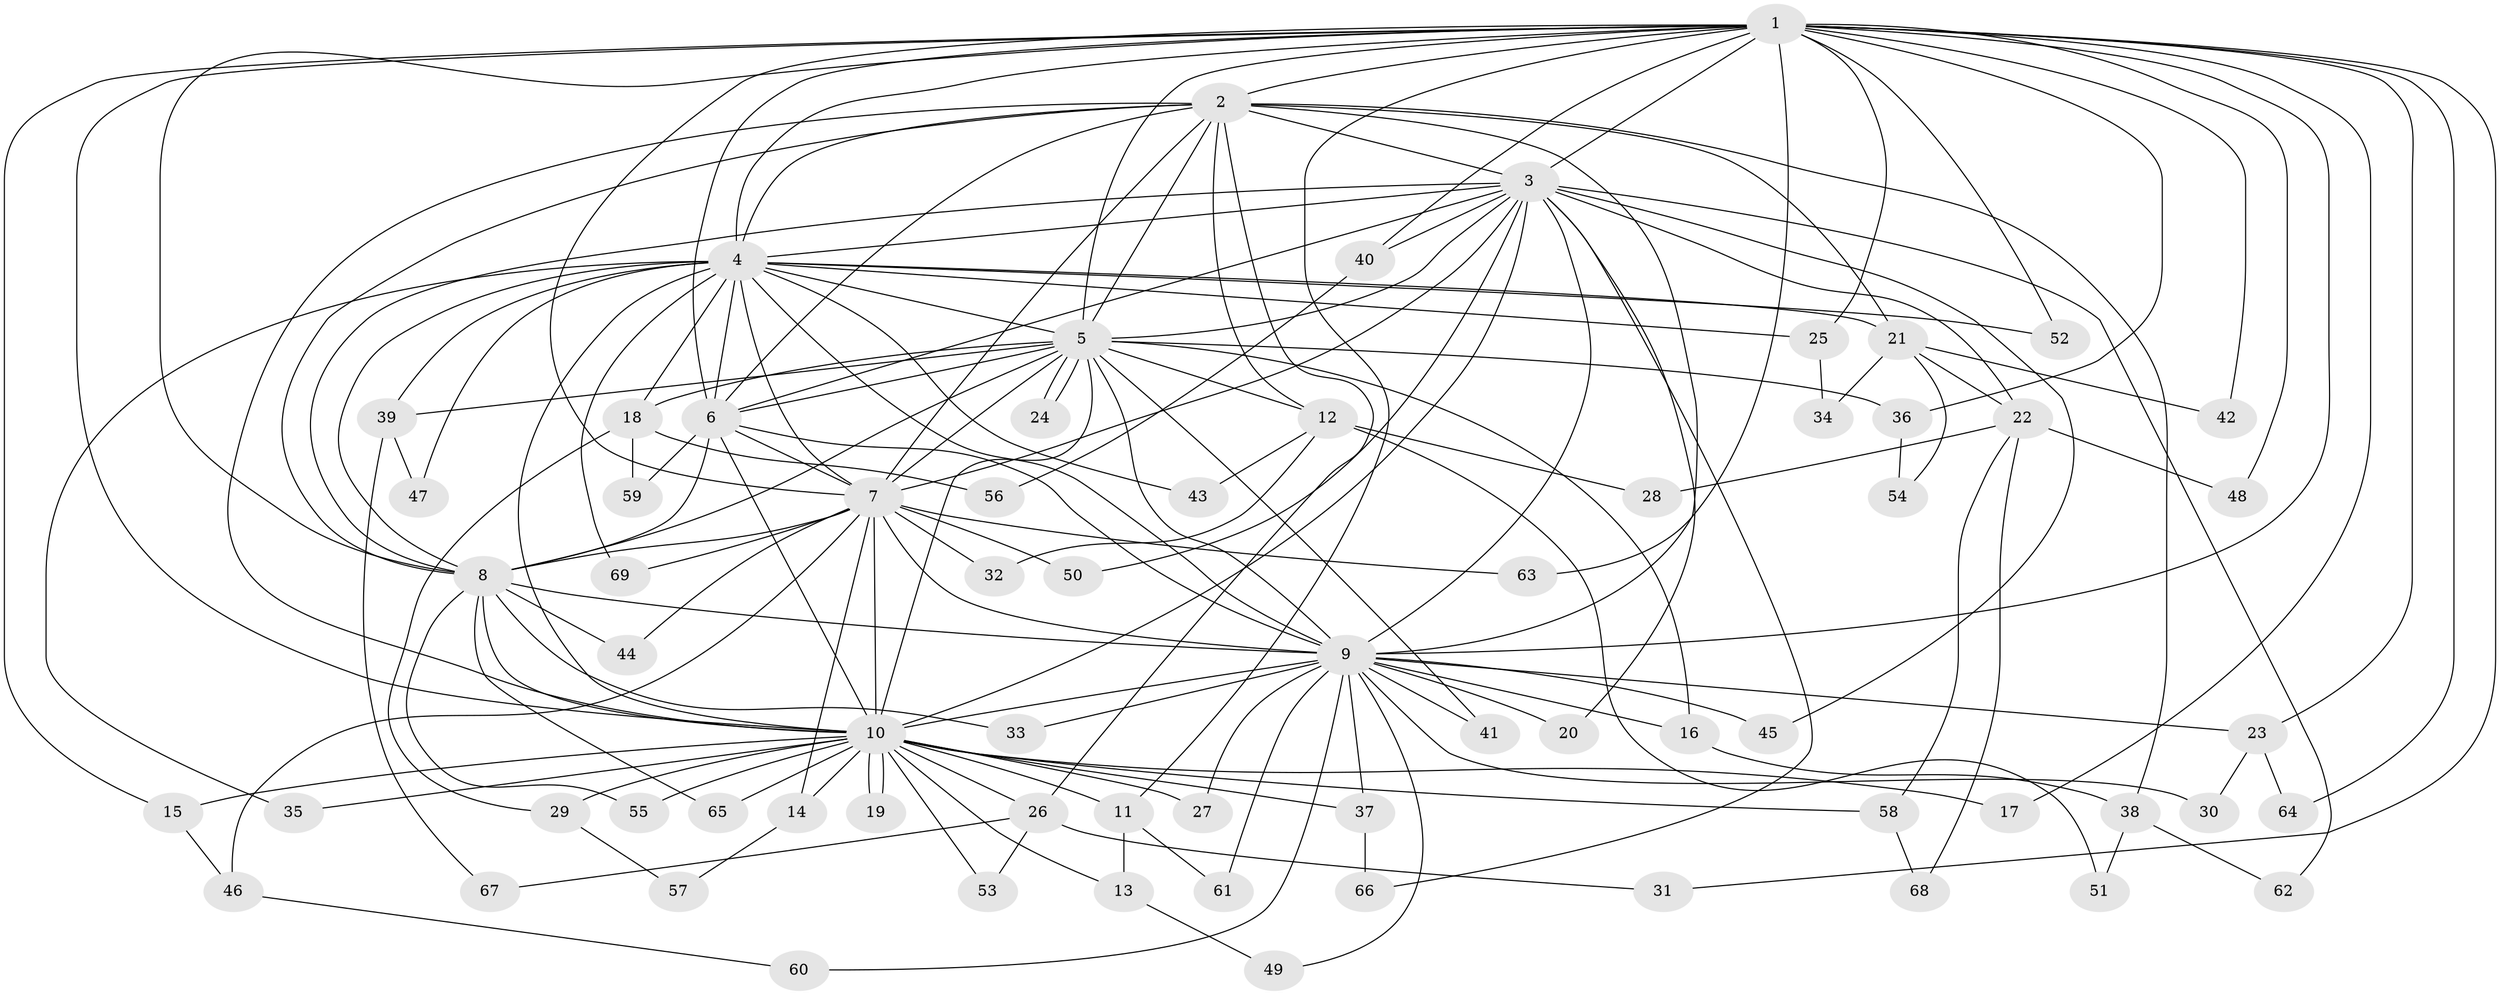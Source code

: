 // Generated by graph-tools (version 1.1) at 2025/01/03/09/25 03:01:22]
// undirected, 69 vertices, 163 edges
graph export_dot {
graph [start="1"]
  node [color=gray90,style=filled];
  1;
  2;
  3;
  4;
  5;
  6;
  7;
  8;
  9;
  10;
  11;
  12;
  13;
  14;
  15;
  16;
  17;
  18;
  19;
  20;
  21;
  22;
  23;
  24;
  25;
  26;
  27;
  28;
  29;
  30;
  31;
  32;
  33;
  34;
  35;
  36;
  37;
  38;
  39;
  40;
  41;
  42;
  43;
  44;
  45;
  46;
  47;
  48;
  49;
  50;
  51;
  52;
  53;
  54;
  55;
  56;
  57;
  58;
  59;
  60;
  61;
  62;
  63;
  64;
  65;
  66;
  67;
  68;
  69;
  1 -- 2;
  1 -- 3;
  1 -- 4;
  1 -- 5;
  1 -- 6;
  1 -- 7;
  1 -- 8;
  1 -- 9;
  1 -- 10;
  1 -- 11;
  1 -- 15;
  1 -- 17;
  1 -- 23;
  1 -- 25;
  1 -- 31;
  1 -- 36;
  1 -- 40;
  1 -- 42;
  1 -- 48;
  1 -- 52;
  1 -- 63;
  1 -- 64;
  2 -- 3;
  2 -- 4;
  2 -- 5;
  2 -- 6;
  2 -- 7;
  2 -- 8;
  2 -- 9;
  2 -- 10;
  2 -- 12;
  2 -- 21;
  2 -- 26;
  2 -- 38;
  3 -- 4;
  3 -- 5;
  3 -- 6;
  3 -- 7;
  3 -- 8;
  3 -- 9;
  3 -- 10;
  3 -- 20;
  3 -- 22;
  3 -- 40;
  3 -- 45;
  3 -- 50;
  3 -- 62;
  3 -- 66;
  4 -- 5;
  4 -- 6;
  4 -- 7;
  4 -- 8;
  4 -- 9;
  4 -- 10;
  4 -- 18;
  4 -- 21;
  4 -- 25;
  4 -- 35;
  4 -- 39;
  4 -- 43;
  4 -- 47;
  4 -- 52;
  4 -- 69;
  5 -- 6;
  5 -- 7;
  5 -- 8;
  5 -- 9;
  5 -- 10;
  5 -- 12;
  5 -- 16;
  5 -- 18;
  5 -- 24;
  5 -- 24;
  5 -- 36;
  5 -- 39;
  5 -- 41;
  6 -- 7;
  6 -- 8;
  6 -- 9;
  6 -- 10;
  6 -- 59;
  7 -- 8;
  7 -- 9;
  7 -- 10;
  7 -- 14;
  7 -- 32;
  7 -- 44;
  7 -- 46;
  7 -- 50;
  7 -- 63;
  7 -- 69;
  8 -- 9;
  8 -- 10;
  8 -- 33;
  8 -- 44;
  8 -- 55;
  8 -- 65;
  9 -- 10;
  9 -- 16;
  9 -- 20;
  9 -- 23;
  9 -- 27;
  9 -- 30;
  9 -- 33;
  9 -- 37;
  9 -- 41;
  9 -- 45;
  9 -- 49;
  9 -- 60;
  9 -- 61;
  10 -- 11;
  10 -- 13;
  10 -- 14;
  10 -- 15;
  10 -- 17;
  10 -- 19;
  10 -- 19;
  10 -- 26;
  10 -- 27;
  10 -- 29;
  10 -- 35;
  10 -- 37;
  10 -- 53;
  10 -- 55;
  10 -- 58;
  10 -- 65;
  11 -- 13;
  11 -- 61;
  12 -- 28;
  12 -- 32;
  12 -- 43;
  12 -- 51;
  13 -- 49;
  14 -- 57;
  15 -- 46;
  16 -- 38;
  18 -- 29;
  18 -- 56;
  18 -- 59;
  21 -- 22;
  21 -- 34;
  21 -- 42;
  21 -- 54;
  22 -- 28;
  22 -- 48;
  22 -- 58;
  22 -- 68;
  23 -- 30;
  23 -- 64;
  25 -- 34;
  26 -- 31;
  26 -- 53;
  26 -- 67;
  29 -- 57;
  36 -- 54;
  37 -- 66;
  38 -- 51;
  38 -- 62;
  39 -- 47;
  39 -- 67;
  40 -- 56;
  46 -- 60;
  58 -- 68;
}
